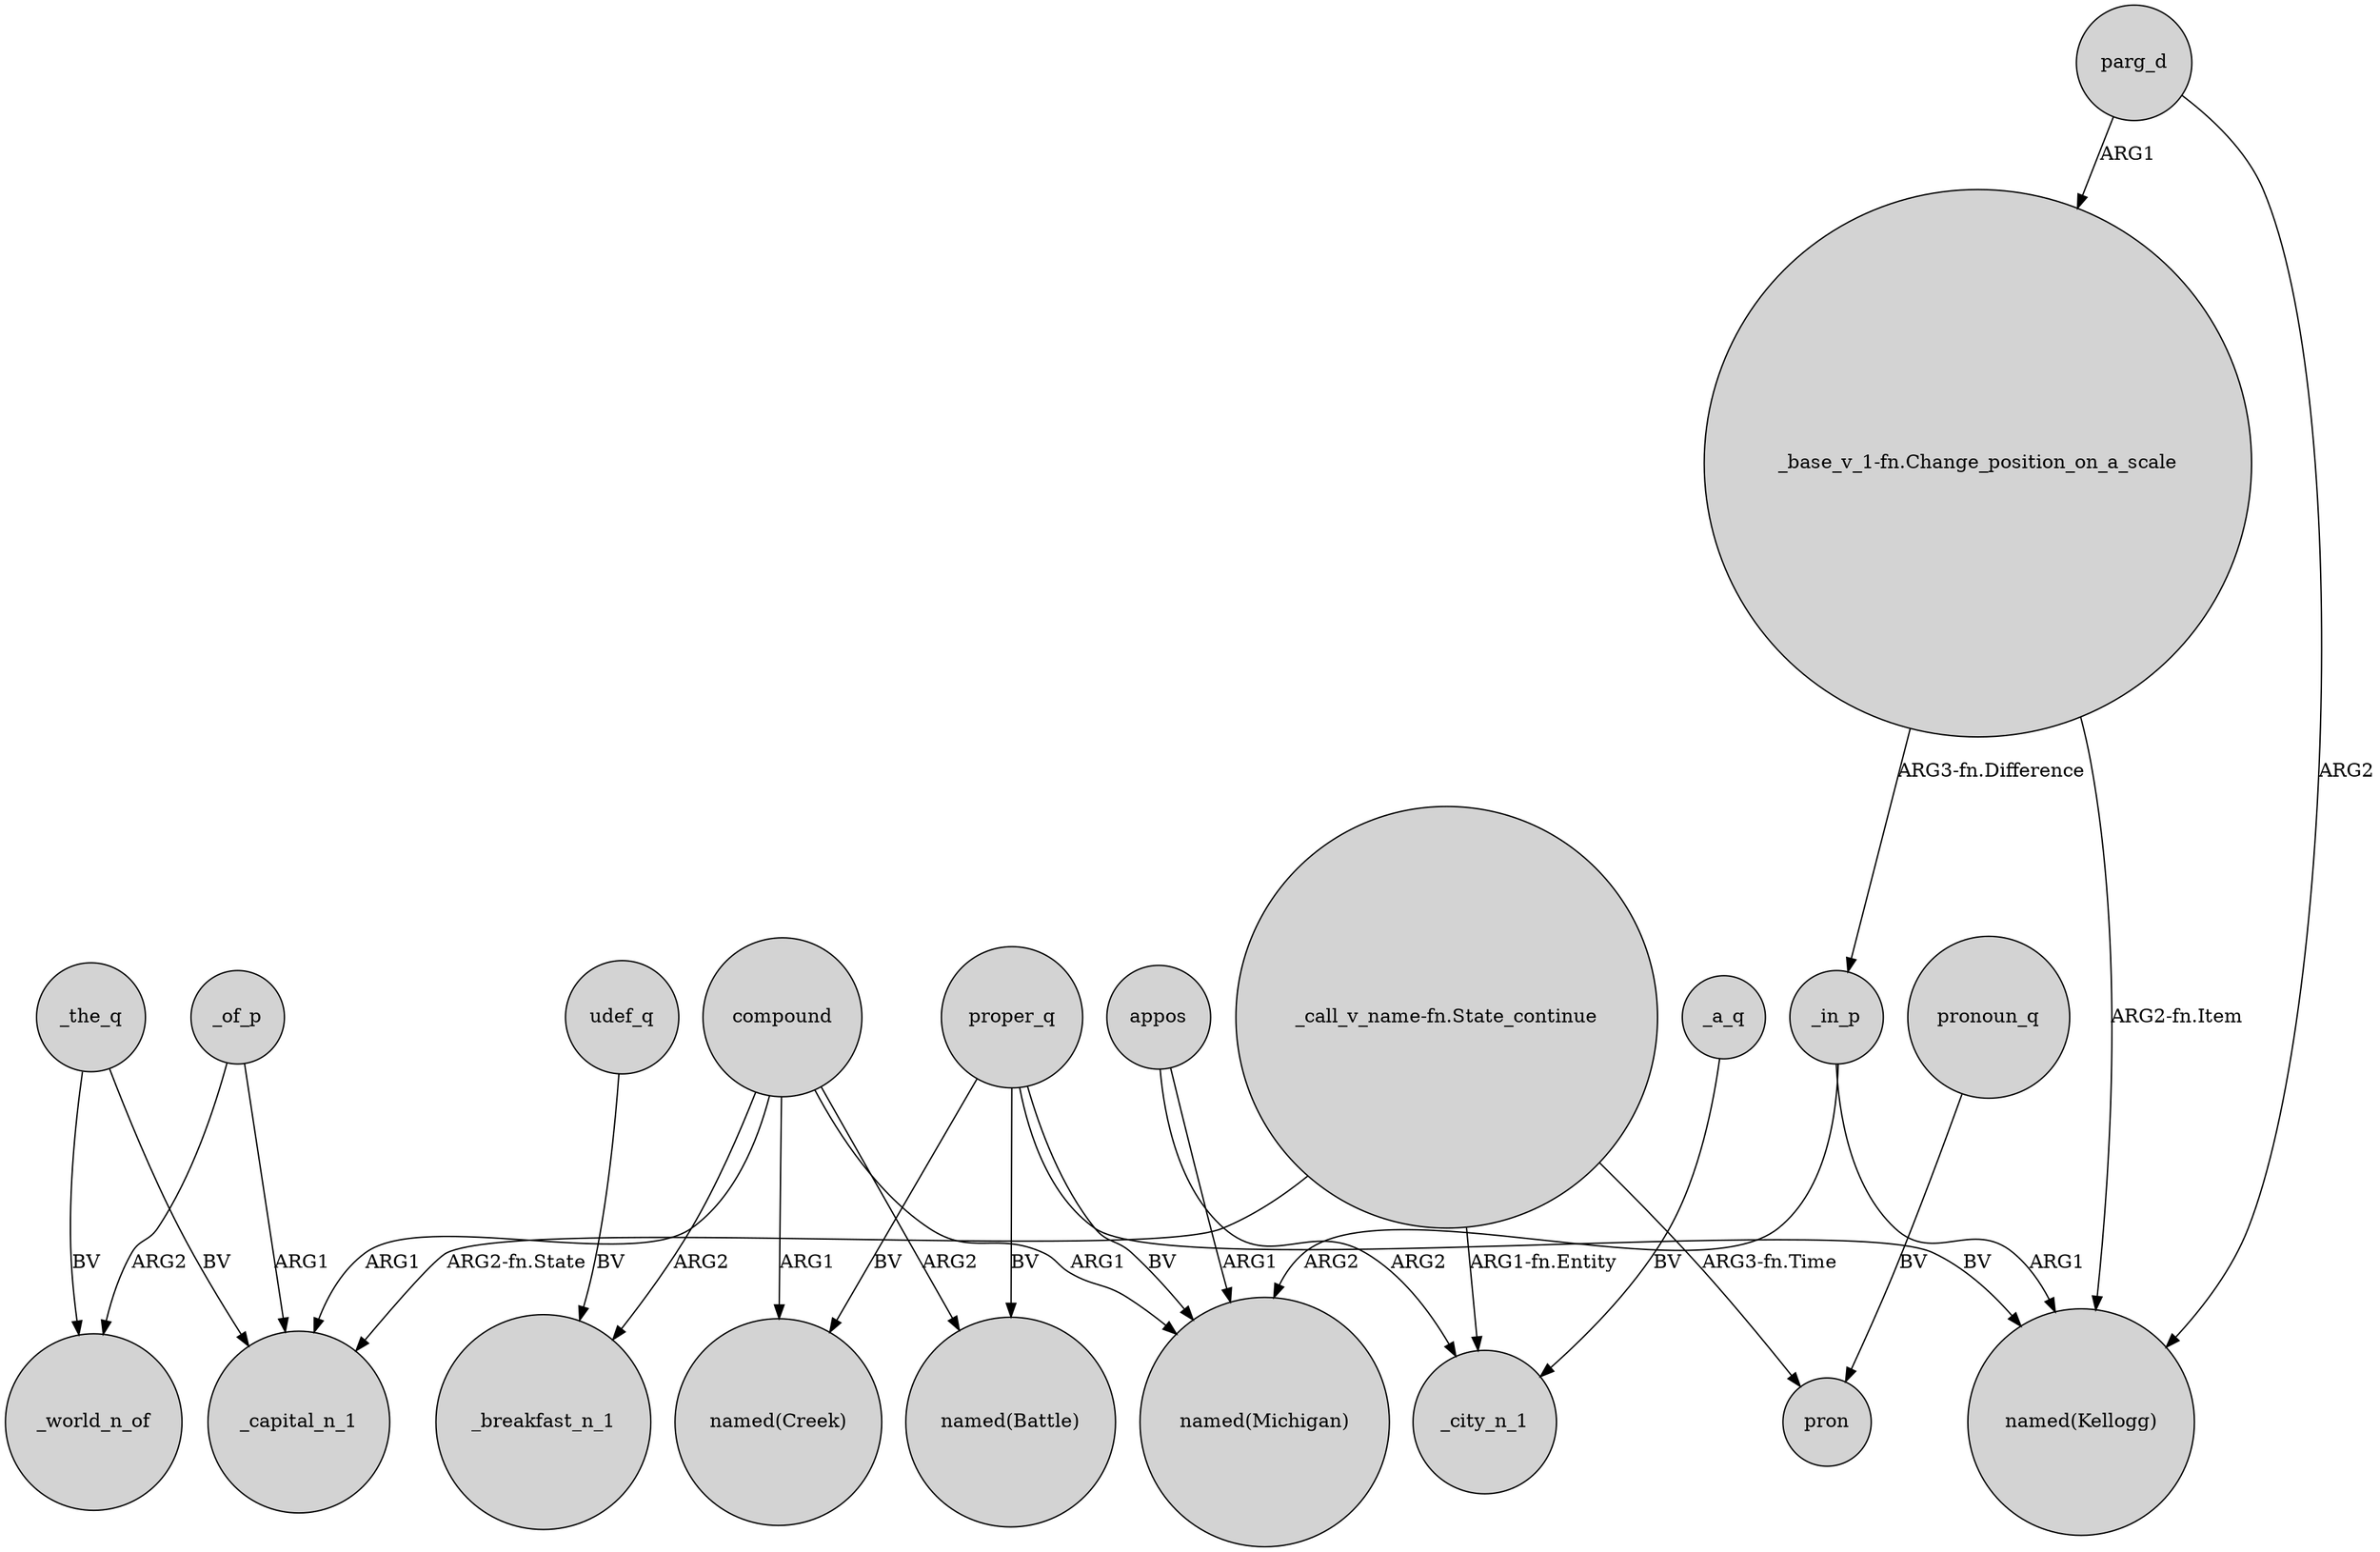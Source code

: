 digraph {
	node [shape=circle style=filled]
	_the_q -> _capital_n_1 [label=BV]
	proper_q -> "named(Michigan)" [label=BV]
	compound -> "named(Creek)" [label=ARG1]
	parg_d -> "_base_v_1-fn.Change_position_on_a_scale" [label=ARG1]
	"_base_v_1-fn.Change_position_on_a_scale" -> "named(Kellogg)" [label="ARG2-fn.Item"]
	udef_q -> _breakfast_n_1 [label=BV]
	proper_q -> "named(Kellogg)" [label=BV]
	compound -> "named(Michigan)" [label=ARG1]
	_of_p -> _capital_n_1 [label=ARG1]
	_of_p -> _world_n_of [label=ARG2]
	"_call_v_name-fn.State_continue" -> _city_n_1 [label="ARG1-fn.Entity"]
	pronoun_q -> pron [label=BV]
	compound -> _breakfast_n_1 [label=ARG2]
	_the_q -> _world_n_of [label=BV]
	proper_q -> "named(Battle)" [label=BV]
	parg_d -> "named(Kellogg)" [label=ARG2]
	compound -> _capital_n_1 [label=ARG1]
	appos -> "named(Michigan)" [label=ARG1]
	_a_q -> _city_n_1 [label=BV]
	compound -> "named(Battle)" [label=ARG2]
	_in_p -> "named(Michigan)" [label=ARG2]
	appos -> _city_n_1 [label=ARG2]
	"_call_v_name-fn.State_continue" -> _capital_n_1 [label="ARG2-fn.State"]
	proper_q -> "named(Creek)" [label=BV]
	"_base_v_1-fn.Change_position_on_a_scale" -> _in_p [label="ARG3-fn.Difference"]
	_in_p -> "named(Kellogg)" [label=ARG1]
	"_call_v_name-fn.State_continue" -> pron [label="ARG3-fn.Time"]
}
